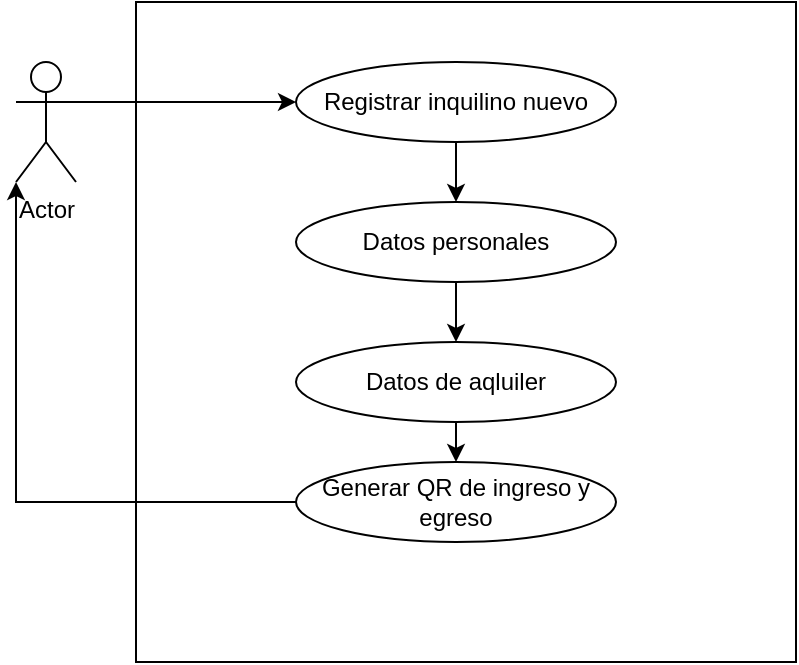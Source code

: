 <mxfile version="20.2.3" type="device"><diagram id="FOznBh4KUNVCV196S20W" name="Página-1"><mxGraphModel dx="1021" dy="508" grid="1" gridSize="10" guides="1" tooltips="1" connect="1" arrows="1" fold="1" page="1" pageScale="1" pageWidth="827" pageHeight="1169" math="0" shadow="0"><root><mxCell id="0"/><mxCell id="1" parent="0"/><mxCell id="noO8ntPq5XWTwhUxhGlX-11" value="" style="whiteSpace=wrap;html=1;aspect=fixed;" vertex="1" parent="1"><mxGeometry x="130" y="50" width="330" height="330" as="geometry"/></mxCell><mxCell id="noO8ntPq5XWTwhUxhGlX-6" style="edgeStyle=orthogonalEdgeStyle;rounded=0;orthogonalLoop=1;jettySize=auto;html=1;exitX=1;exitY=0.333;exitDx=0;exitDy=0;exitPerimeter=0;entryX=0;entryY=0.5;entryDx=0;entryDy=0;" edge="1" parent="1" source="noO8ntPq5XWTwhUxhGlX-1" target="noO8ntPq5XWTwhUxhGlX-3"><mxGeometry relative="1" as="geometry"/></mxCell><mxCell id="noO8ntPq5XWTwhUxhGlX-1" value="Actor" style="shape=umlActor;verticalLabelPosition=bottom;verticalAlign=top;html=1;outlineConnect=0;" vertex="1" parent="1"><mxGeometry x="70" y="80" width="30" height="60" as="geometry"/></mxCell><mxCell id="noO8ntPq5XWTwhUxhGlX-7" style="edgeStyle=orthogonalEdgeStyle;rounded=0;orthogonalLoop=1;jettySize=auto;html=1;exitX=0.5;exitY=1;exitDx=0;exitDy=0;entryX=0.5;entryY=0;entryDx=0;entryDy=0;" edge="1" parent="1" source="noO8ntPq5XWTwhUxhGlX-3" target="noO8ntPq5XWTwhUxhGlX-4"><mxGeometry relative="1" as="geometry"/></mxCell><mxCell id="noO8ntPq5XWTwhUxhGlX-3" value="Registrar inquilino nuevo" style="ellipse;whiteSpace=wrap;html=1;" vertex="1" parent="1"><mxGeometry x="210" y="80" width="160" height="40" as="geometry"/></mxCell><mxCell id="noO8ntPq5XWTwhUxhGlX-8" style="edgeStyle=orthogonalEdgeStyle;rounded=0;orthogonalLoop=1;jettySize=auto;html=1;exitX=0.5;exitY=1;exitDx=0;exitDy=0;entryX=0.5;entryY=0;entryDx=0;entryDy=0;" edge="1" parent="1" source="noO8ntPq5XWTwhUxhGlX-4" target="noO8ntPq5XWTwhUxhGlX-5"><mxGeometry relative="1" as="geometry"/></mxCell><mxCell id="noO8ntPq5XWTwhUxhGlX-4" value="Datos personales" style="ellipse;whiteSpace=wrap;html=1;" vertex="1" parent="1"><mxGeometry x="210" y="150" width="160" height="40" as="geometry"/></mxCell><mxCell id="noO8ntPq5XWTwhUxhGlX-10" style="edgeStyle=orthogonalEdgeStyle;rounded=0;orthogonalLoop=1;jettySize=auto;html=1;exitX=0.5;exitY=1;exitDx=0;exitDy=0;entryX=0.5;entryY=0;entryDx=0;entryDy=0;" edge="1" parent="1" source="noO8ntPq5XWTwhUxhGlX-5" target="noO8ntPq5XWTwhUxhGlX-9"><mxGeometry relative="1" as="geometry"/></mxCell><mxCell id="noO8ntPq5XWTwhUxhGlX-5" value="Datos de aqluiler" style="ellipse;whiteSpace=wrap;html=1;" vertex="1" parent="1"><mxGeometry x="210" y="220" width="160" height="40" as="geometry"/></mxCell><mxCell id="noO8ntPq5XWTwhUxhGlX-12" style="edgeStyle=orthogonalEdgeStyle;rounded=0;orthogonalLoop=1;jettySize=auto;html=1;exitX=0;exitY=0.5;exitDx=0;exitDy=0;entryX=0;entryY=1;entryDx=0;entryDy=0;entryPerimeter=0;" edge="1" parent="1" source="noO8ntPq5XWTwhUxhGlX-9" target="noO8ntPq5XWTwhUxhGlX-1"><mxGeometry relative="1" as="geometry"/></mxCell><mxCell id="noO8ntPq5XWTwhUxhGlX-9" value="Generar QR de ingreso y egreso" style="ellipse;whiteSpace=wrap;html=1;" vertex="1" parent="1"><mxGeometry x="210" y="280" width="160" height="40" as="geometry"/></mxCell></root></mxGraphModel></diagram></mxfile>